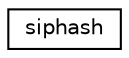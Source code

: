 digraph "Graphical Class Hierarchy"
{
 // LATEX_PDF_SIZE
  edge [fontname="Helvetica",fontsize="10",labelfontname="Helvetica",labelfontsize="10"];
  node [fontname="Helvetica",fontsize="10",shape=record];
  rankdir="LR";
  Node0 [label="siphash",height=0.2,width=0.4,color="black", fillcolor="white", style="filled",URL="$structsiphash.html",tooltip=" "];
}
